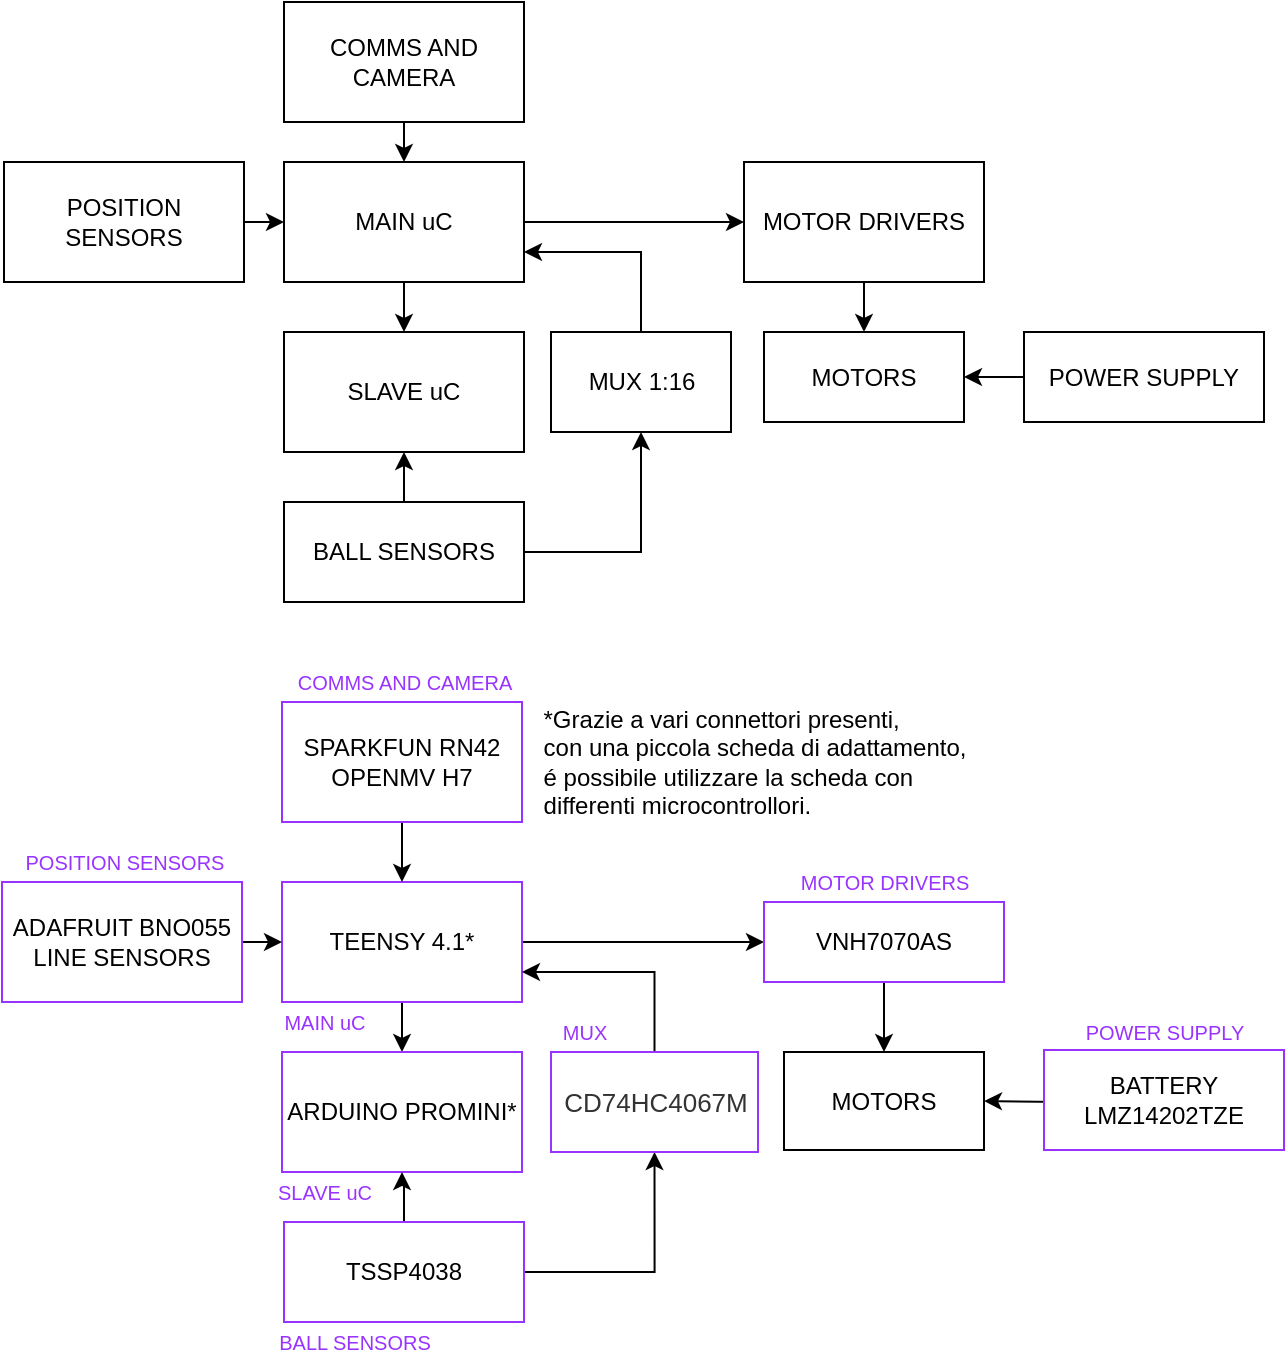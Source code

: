 <mxfile version="14.6.11" type="device"><diagram id="5yfojNXDwsvQ8Qdef-qt" name="Page-1"><mxGraphModel dx="1342" dy="659" grid="1" gridSize="10" guides="1" tooltips="1" connect="1" arrows="1" fold="1" page="1" pageScale="1" pageWidth="827" pageHeight="1169" math="0" shadow="0"><root><mxCell id="0"/><mxCell id="1" parent="0"/><mxCell id="rpXJRxE8DmmW18WUQZQZ-3" style="edgeStyle=orthogonalEdgeStyle;rounded=0;orthogonalLoop=1;jettySize=auto;html=1;entryX=0.5;entryY=0;entryDx=0;entryDy=0;" parent="1" source="rpXJRxE8DmmW18WUQZQZ-1" target="rpXJRxE8DmmW18WUQZQZ-2" edge="1"><mxGeometry relative="1" as="geometry"/></mxCell><mxCell id="rpXJRxE8DmmW18WUQZQZ-13" style="edgeStyle=orthogonalEdgeStyle;rounded=0;orthogonalLoop=1;jettySize=auto;html=1;exitX=1;exitY=0.5;exitDx=0;exitDy=0;entryX=0;entryY=0.5;entryDx=0;entryDy=0;" parent="1" source="rpXJRxE8DmmW18WUQZQZ-1" target="rpXJRxE8DmmW18WUQZQZ-12" edge="1"><mxGeometry relative="1" as="geometry"/></mxCell><mxCell id="rpXJRxE8DmmW18WUQZQZ-1" value="MAIN uC" style="rounded=0;whiteSpace=wrap;html=1;" parent="1" vertex="1"><mxGeometry x="241" y="380" width="120" height="60" as="geometry"/></mxCell><mxCell id="rpXJRxE8DmmW18WUQZQZ-2" value="SLAVE uC" style="rounded=0;whiteSpace=wrap;html=1;" parent="1" vertex="1"><mxGeometry x="241" y="465" width="120" height="60" as="geometry"/></mxCell><mxCell id="rpXJRxE8DmmW18WUQZQZ-6" style="edgeStyle=orthogonalEdgeStyle;rounded=0;orthogonalLoop=1;jettySize=auto;html=1;exitX=1;exitY=0.5;exitDx=0;exitDy=0;entryX=0;entryY=0.5;entryDx=0;entryDy=0;" parent="1" source="rpXJRxE8DmmW18WUQZQZ-4" target="rpXJRxE8DmmW18WUQZQZ-1" edge="1"><mxGeometry relative="1" as="geometry"/></mxCell><mxCell id="rpXJRxE8DmmW18WUQZQZ-4" value="POSITION SENSORS" style="rounded=0;whiteSpace=wrap;html=1;" parent="1" vertex="1"><mxGeometry x="101" y="380" width="120" height="60" as="geometry"/></mxCell><mxCell id="rpXJRxE8DmmW18WUQZQZ-9" style="edgeStyle=orthogonalEdgeStyle;rounded=0;orthogonalLoop=1;jettySize=auto;html=1;entryX=0.5;entryY=1;entryDx=0;entryDy=0;" parent="1" source="rpXJRxE8DmmW18WUQZQZ-5" target="rpXJRxE8DmmW18WUQZQZ-2" edge="1"><mxGeometry relative="1" as="geometry"/></mxCell><mxCell id="sC_aCdEqHjF-NHukFpt2-2" style="edgeStyle=orthogonalEdgeStyle;rounded=0;orthogonalLoop=1;jettySize=auto;html=1;exitX=1;exitY=0.5;exitDx=0;exitDy=0;entryX=0.5;entryY=1;entryDx=0;entryDy=0;" parent="1" source="rpXJRxE8DmmW18WUQZQZ-5" target="sC_aCdEqHjF-NHukFpt2-1" edge="1"><mxGeometry relative="1" as="geometry"><Array as="points"><mxPoint x="420" y="575"/></Array></mxGeometry></mxCell><mxCell id="rpXJRxE8DmmW18WUQZQZ-5" value="BALL SENSORS" style="rounded=0;whiteSpace=wrap;html=1;" parent="1" vertex="1"><mxGeometry x="241" y="550" width="120" height="50" as="geometry"/></mxCell><mxCell id="rpXJRxE8DmmW18WUQZQZ-15" style="edgeStyle=orthogonalEdgeStyle;rounded=0;orthogonalLoop=1;jettySize=auto;html=1;exitX=0.5;exitY=1;exitDx=0;exitDy=0;entryX=0.5;entryY=0;entryDx=0;entryDy=0;" parent="1" source="rpXJRxE8DmmW18WUQZQZ-12" target="rpXJRxE8DmmW18WUQZQZ-14" edge="1"><mxGeometry relative="1" as="geometry"/></mxCell><mxCell id="rpXJRxE8DmmW18WUQZQZ-12" value="MOTOR DRIVERS" style="rounded=0;whiteSpace=wrap;html=1;" parent="1" vertex="1"><mxGeometry x="471" y="380" width="120" height="60" as="geometry"/></mxCell><mxCell id="rpXJRxE8DmmW18WUQZQZ-14" value="MOTORS" style="rounded=0;whiteSpace=wrap;html=1;" parent="1" vertex="1"><mxGeometry x="481" y="465" width="100" height="45" as="geometry"/></mxCell><mxCell id="rpXJRxE8DmmW18WUQZQZ-17" style="edgeStyle=orthogonalEdgeStyle;rounded=0;orthogonalLoop=1;jettySize=auto;html=1;exitX=0;exitY=0.5;exitDx=0;exitDy=0;entryX=1;entryY=0.5;entryDx=0;entryDy=0;" parent="1" source="rpXJRxE8DmmW18WUQZQZ-16" target="rpXJRxE8DmmW18WUQZQZ-14" edge="1"><mxGeometry relative="1" as="geometry"/></mxCell><mxCell id="rpXJRxE8DmmW18WUQZQZ-16" value="POWER SUPPLY" style="rounded=0;whiteSpace=wrap;html=1;" parent="1" vertex="1"><mxGeometry x="611" y="465" width="120" height="45" as="geometry"/></mxCell><mxCell id="rpXJRxE8DmmW18WUQZQZ-19" style="edgeStyle=orthogonalEdgeStyle;rounded=0;orthogonalLoop=1;jettySize=auto;html=1;exitX=0.5;exitY=1;exitDx=0;exitDy=0;entryX=0.5;entryY=0;entryDx=0;entryDy=0;" parent="1" source="rpXJRxE8DmmW18WUQZQZ-18" target="rpXJRxE8DmmW18WUQZQZ-1" edge="1"><mxGeometry relative="1" as="geometry"/></mxCell><mxCell id="rpXJRxE8DmmW18WUQZQZ-18" value="COMMS AND CAMERA" style="rounded=0;whiteSpace=wrap;html=1;" parent="1" vertex="1"><mxGeometry x="241" y="300" width="120" height="60" as="geometry"/></mxCell><mxCell id="rpXJRxE8DmmW18WUQZQZ-20" style="edgeStyle=orthogonalEdgeStyle;rounded=0;orthogonalLoop=1;jettySize=auto;html=1;entryX=0.5;entryY=0;entryDx=0;entryDy=0;" parent="1" source="rpXJRxE8DmmW18WUQZQZ-22" target="rpXJRxE8DmmW18WUQZQZ-23" edge="1"><mxGeometry relative="1" as="geometry"/></mxCell><mxCell id="rpXJRxE8DmmW18WUQZQZ-21" style="edgeStyle=orthogonalEdgeStyle;rounded=0;orthogonalLoop=1;jettySize=auto;html=1;exitX=1;exitY=0.5;exitDx=0;exitDy=0;entryX=0;entryY=0.5;entryDx=0;entryDy=0;" parent="1" source="rpXJRxE8DmmW18WUQZQZ-22" target="rpXJRxE8DmmW18WUQZQZ-30" edge="1"><mxGeometry relative="1" as="geometry"/></mxCell><mxCell id="rpXJRxE8DmmW18WUQZQZ-22" value="TEENSY 4.1*" style="rounded=0;whiteSpace=wrap;html=1;strokeColor=#9933FF;" parent="1" vertex="1"><mxGeometry x="240" y="740" width="120" height="60" as="geometry"/></mxCell><mxCell id="rpXJRxE8DmmW18WUQZQZ-23" value="ARDUINO PROMINI*" style="rounded=0;whiteSpace=wrap;html=1;strokeColor=#9933FF;" parent="1" vertex="1"><mxGeometry x="240" y="825" width="120" height="60" as="geometry"/></mxCell><mxCell id="rpXJRxE8DmmW18WUQZQZ-24" style="edgeStyle=orthogonalEdgeStyle;rounded=0;orthogonalLoop=1;jettySize=auto;html=1;exitX=1;exitY=0.5;exitDx=0;exitDy=0;entryX=0;entryY=0.5;entryDx=0;entryDy=0;" parent="1" source="rpXJRxE8DmmW18WUQZQZ-25" target="rpXJRxE8DmmW18WUQZQZ-22" edge="1"><mxGeometry relative="1" as="geometry"/></mxCell><mxCell id="rpXJRxE8DmmW18WUQZQZ-25" value="ADAFRUIT BNO055&lt;br&gt;LINE SENSORS" style="rounded=0;whiteSpace=wrap;html=1;strokeColor=#9933FF;" parent="1" vertex="1"><mxGeometry x="100" y="740" width="120" height="60" as="geometry"/></mxCell><mxCell id="rpXJRxE8DmmW18WUQZQZ-26" style="edgeStyle=orthogonalEdgeStyle;rounded=0;orthogonalLoop=1;jettySize=auto;html=1;entryX=0.5;entryY=1;entryDx=0;entryDy=0;" parent="1" source="rpXJRxE8DmmW18WUQZQZ-28" target="rpXJRxE8DmmW18WUQZQZ-23" edge="1"><mxGeometry relative="1" as="geometry"/></mxCell><mxCell id="sC_aCdEqHjF-NHukFpt2-6" style="edgeStyle=orthogonalEdgeStyle;rounded=0;orthogonalLoop=1;jettySize=auto;html=1;exitX=1;exitY=0.5;exitDx=0;exitDy=0;entryX=0.5;entryY=1;entryDx=0;entryDy=0;" parent="1" source="rpXJRxE8DmmW18WUQZQZ-28" target="sC_aCdEqHjF-NHukFpt2-4" edge="1"><mxGeometry relative="1" as="geometry"/></mxCell><mxCell id="rpXJRxE8DmmW18WUQZQZ-28" value="TSSP4038" style="rounded=0;whiteSpace=wrap;html=1;strokeColor=#9933FF;" parent="1" vertex="1"><mxGeometry x="241" y="910" width="120" height="50" as="geometry"/></mxCell><mxCell id="rpXJRxE8DmmW18WUQZQZ-29" style="edgeStyle=orthogonalEdgeStyle;rounded=0;orthogonalLoop=1;jettySize=auto;html=1;exitX=0.5;exitY=1;exitDx=0;exitDy=0;entryX=0.5;entryY=0;entryDx=0;entryDy=0;" parent="1" source="rpXJRxE8DmmW18WUQZQZ-30" target="rpXJRxE8DmmW18WUQZQZ-31" edge="1"><mxGeometry relative="1" as="geometry"/></mxCell><mxCell id="rpXJRxE8DmmW18WUQZQZ-30" value="VNH7070AS" style="rounded=0;whiteSpace=wrap;html=1;strokeColor=#9933FF;" parent="1" vertex="1"><mxGeometry x="481" y="750" width="120" height="40" as="geometry"/></mxCell><mxCell id="rpXJRxE8DmmW18WUQZQZ-31" value="MOTORS" style="rounded=0;whiteSpace=wrap;html=1;" parent="1" vertex="1"><mxGeometry x="491" y="825" width="100" height="49" as="geometry"/></mxCell><mxCell id="rpXJRxE8DmmW18WUQZQZ-32" style="edgeStyle=orthogonalEdgeStyle;rounded=0;orthogonalLoop=1;jettySize=auto;html=1;exitX=0;exitY=0.5;exitDx=0;exitDy=0;entryX=1;entryY=0.5;entryDx=0;entryDy=0;" parent="1" source="rpXJRxE8DmmW18WUQZQZ-33" target="rpXJRxE8DmmW18WUQZQZ-31" edge="1"><mxGeometry relative="1" as="geometry"><Array as="points"><mxPoint x="621" y="850"/><mxPoint x="630" y="850"/></Array></mxGeometry></mxCell><mxCell id="rpXJRxE8DmmW18WUQZQZ-33" value="BATTERY&lt;br&gt;LMZ14202TZE" style="rounded=0;whiteSpace=wrap;html=1;strokeColor=#9933FF;" parent="1" vertex="1"><mxGeometry x="621" y="824" width="120" height="50" as="geometry"/></mxCell><mxCell id="rpXJRxE8DmmW18WUQZQZ-34" style="edgeStyle=orthogonalEdgeStyle;rounded=0;orthogonalLoop=1;jettySize=auto;html=1;exitX=0.5;exitY=1;exitDx=0;exitDy=0;entryX=0.5;entryY=0;entryDx=0;entryDy=0;" parent="1" source="rpXJRxE8DmmW18WUQZQZ-35" target="rpXJRxE8DmmW18WUQZQZ-22" edge="1"><mxGeometry relative="1" as="geometry"/></mxCell><mxCell id="rpXJRxE8DmmW18WUQZQZ-35" value="SPARKFUN RN42&lt;br&gt;OPENMV H7" style="rounded=0;whiteSpace=wrap;html=1;strokeColor=#9933FF;" parent="1" vertex="1"><mxGeometry x="240" y="650" width="120" height="60" as="geometry"/></mxCell><mxCell id="rpXJRxE8DmmW18WUQZQZ-36" value="&lt;font style=&quot;font-size: 10px&quot; color=&quot;#9933ff&quot;&gt;MOTOR DRIVERS&lt;/font&gt;" style="text;html=1;align=center;verticalAlign=middle;resizable=0;points=[];autosize=1;strokeColor=none;" parent="1" vertex="1"><mxGeometry x="491" y="730" width="100" height="20" as="geometry"/></mxCell><mxCell id="rpXJRxE8DmmW18WUQZQZ-37" value="&lt;font color=&quot;#9933ff&quot;&gt;&lt;span style=&quot;font-size: 10px&quot;&gt;POWER SUPPLY&lt;/span&gt;&lt;/font&gt;" style="text;html=1;align=center;verticalAlign=middle;resizable=0;points=[];autosize=1;strokeColor=none;" parent="1" vertex="1"><mxGeometry x="636" y="805" width="90" height="20" as="geometry"/></mxCell><mxCell id="rpXJRxE8DmmW18WUQZQZ-40" value="&lt;font style=&quot;font-size: 10px&quot; color=&quot;#9933ff&quot;&gt;POSITION SENSORS&lt;/font&gt;" style="text;html=1;align=center;verticalAlign=middle;resizable=0;points=[];autosize=1;strokeColor=none;" parent="1" vertex="1"><mxGeometry x="106" y="720" width="110" height="20" as="geometry"/></mxCell><mxCell id="rpXJRxE8DmmW18WUQZQZ-41" value="&lt;font style=&quot;font-size: 10px&quot; color=&quot;#9933ff&quot;&gt;COMMS AND CAMERA&lt;/font&gt;" style="text;html=1;align=center;verticalAlign=middle;resizable=0;points=[];autosize=1;strokeColor=none;" parent="1" vertex="1"><mxGeometry x="241" y="630" width="120" height="20" as="geometry"/></mxCell><mxCell id="rpXJRxE8DmmW18WUQZQZ-43" value="&lt;font style=&quot;font-size: 10px&quot; color=&quot;#9933ff&quot;&gt;MAIN uC&lt;/font&gt;" style="text;html=1;align=center;verticalAlign=middle;resizable=0;points=[];autosize=1;strokeColor=none;" parent="1" vertex="1"><mxGeometry x="231" y="800" width="60" height="20" as="geometry"/></mxCell><mxCell id="rpXJRxE8DmmW18WUQZQZ-44" value="&lt;font style=&quot;font-size: 10px&quot; color=&quot;#9933ff&quot;&gt;SLAVE uC&lt;/font&gt;" style="text;html=1;align=center;verticalAlign=middle;resizable=0;points=[];autosize=1;strokeColor=none;" parent="1" vertex="1"><mxGeometry x="231" y="885" width="60" height="20" as="geometry"/></mxCell><mxCell id="rpXJRxE8DmmW18WUQZQZ-45" value="&lt;font style=&quot;font-size: 10px&quot; color=&quot;#9933ff&quot;&gt;BALL SENSORS&lt;/font&gt;" style="text;html=1;align=center;verticalAlign=middle;resizable=0;points=[];autosize=1;strokeColor=none;" parent="1" vertex="1"><mxGeometry x="231" y="960" width="90" height="20" as="geometry"/></mxCell><mxCell id="sC_aCdEqHjF-NHukFpt2-3" style="edgeStyle=orthogonalEdgeStyle;rounded=0;orthogonalLoop=1;jettySize=auto;html=1;exitX=0.5;exitY=0;exitDx=0;exitDy=0;entryX=1;entryY=0.75;entryDx=0;entryDy=0;" parent="1" source="sC_aCdEqHjF-NHukFpt2-1" target="rpXJRxE8DmmW18WUQZQZ-1" edge="1"><mxGeometry relative="1" as="geometry"/></mxCell><mxCell id="sC_aCdEqHjF-NHukFpt2-1" value="MUX 1:16" style="rounded=0;whiteSpace=wrap;html=1;" parent="1" vertex="1"><mxGeometry x="374.5" y="465" width="90" height="50" as="geometry"/></mxCell><mxCell id="sC_aCdEqHjF-NHukFpt2-7" style="edgeStyle=orthogonalEdgeStyle;rounded=0;orthogonalLoop=1;jettySize=auto;html=1;entryX=1;entryY=0.75;entryDx=0;entryDy=0;" parent="1" source="sC_aCdEqHjF-NHukFpt2-4" target="rpXJRxE8DmmW18WUQZQZ-22" edge="1"><mxGeometry relative="1" as="geometry"><Array as="points"><mxPoint x="426" y="785"/></Array></mxGeometry></mxCell><mxCell id="sC_aCdEqHjF-NHukFpt2-4" value="&lt;span style=&quot;color: rgb(51 , 51 , 51) ; font-family: &amp;#34;arial&amp;#34; , &amp;#34;helvetica&amp;#34; , sans-serif ; font-size: 13px ; background-color: rgb(255 , 255 , 255)&quot;&gt;CD74HC4067M&lt;/span&gt;" style="rounded=0;whiteSpace=wrap;html=1;strokeColor=#9933FF;" parent="1" vertex="1"><mxGeometry x="374.5" y="825" width="103.5" height="50" as="geometry"/></mxCell><mxCell id="sC_aCdEqHjF-NHukFpt2-5" value="&lt;font style=&quot;font-size: 10px&quot; color=&quot;#9933ff&quot;&gt;MUX&lt;/font&gt;" style="text;html=1;align=center;verticalAlign=middle;resizable=0;points=[];autosize=1;strokeColor=none;" parent="1" vertex="1"><mxGeometry x="371" y="805" width="40" height="20" as="geometry"/></mxCell><mxCell id="VNSYnX66Fe_h4wu313zZ-1" value="&lt;div style=&quot;text-align: left&quot;&gt;&lt;span&gt;*Grazie a vari connettori presenti,&lt;/span&gt;&lt;/div&gt;&lt;div style=&quot;text-align: left&quot;&gt;&lt;span&gt;con una piccola scheda di adattamento,&lt;/span&gt;&lt;/div&gt;&lt;div style=&quot;text-align: left&quot;&gt;&lt;span&gt;é possibile utilizzare la scheda con&amp;nbsp;&lt;br&gt;&lt;/span&gt;&lt;/div&gt;&lt;div style=&quot;text-align: left&quot;&gt;&lt;span&gt;differenti microcontrollori.&lt;/span&gt;&lt;/div&gt;" style="text;html=1;align=center;verticalAlign=middle;resizable=0;points=[];autosize=1;strokeColor=none;" vertex="1" parent="1"><mxGeometry x="361" y="650" width="230" height="60" as="geometry"/></mxCell></root></mxGraphModel></diagram></mxfile>